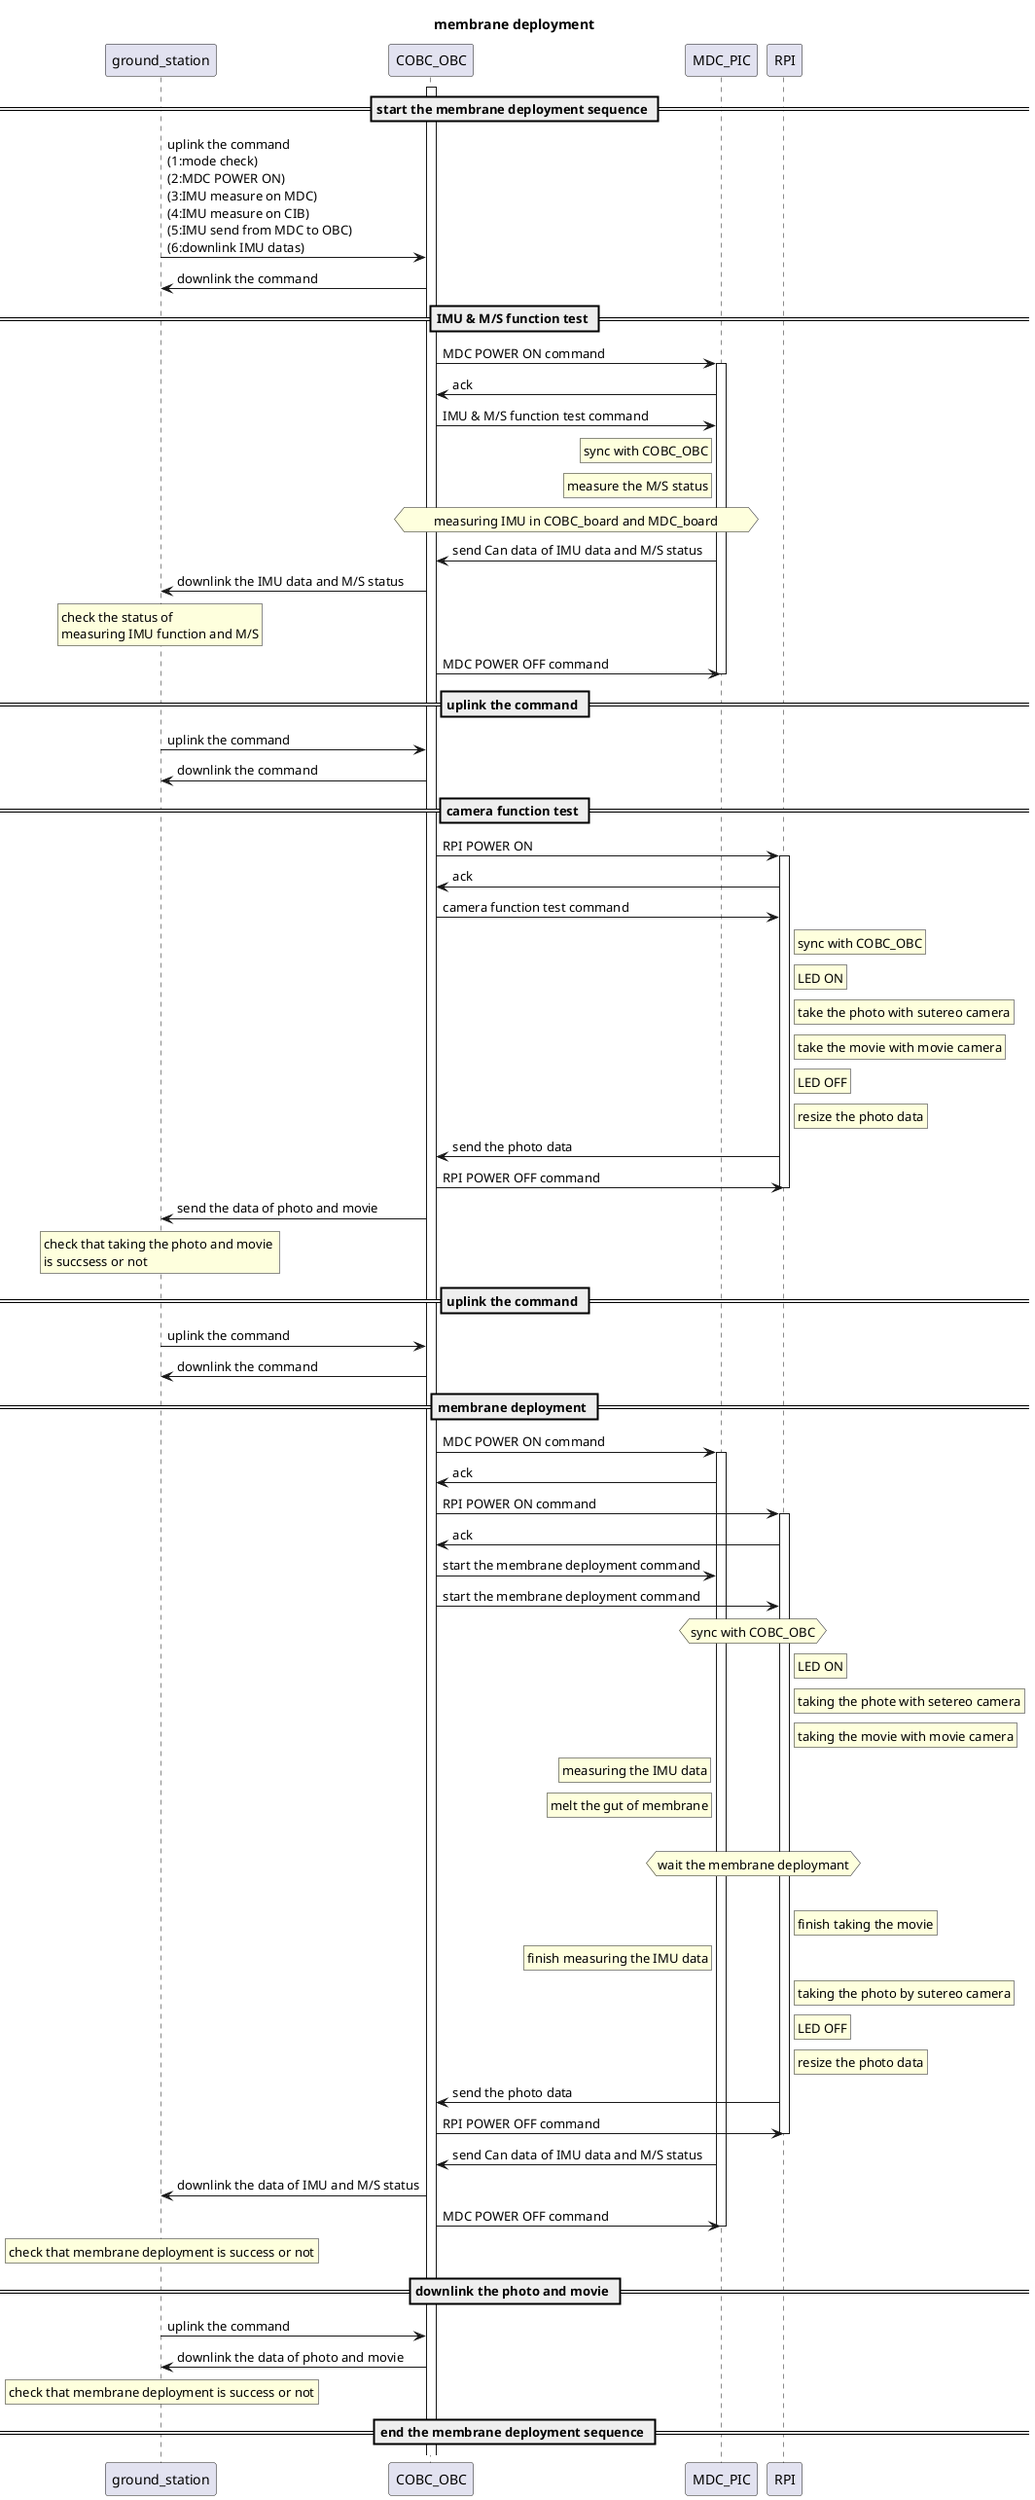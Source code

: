 smembrane_deployment.pu

@startuml
title membrane deployment

participant ground_station
participant COBC_OBC
participant MDC_PIC
participant RPI

== start the membrane deployment sequence ==
activate COBC_OBC
ground_station -> COBC_OBC: uplink the command \n(1:mode check) \n(2:MDC POWER ON) \n(3:IMU measure on MDC) \n(4:IMU measure on CIB) \n(5:IMU send from MDC to OBC) \n(6:downlink IMU datas)
COBC_OBC -> ground_station: downlink the command 

== IMU & M/S function test ==
COBC_OBC -> MDC_PIC         : MDC POWER ON command
activate MDC_PIC
MDC_PIC  -> COBC_OBC        : ack
COBC_OBC -> MDC_PIC         : IMU & M/S function test command
rnote left of MDC_PIC       : sync with COBC_OBC
rnote left of MDC_PIC       : measure the M/S status
hnote over COBC_OBC, MDC_PIC: measuring IMU in COBC_board and MDC_board
MDC_PIC  -> COBC_OBC        : send Can data of IMU data and M/S status
COBC_OBC -> ground_station  : downlink the IMU data and M/S status
rnote over ground_station   : check the status of \nmeasuring IMU function and M/S
COBC_OBC -> MDC_PIC         : MDC POWER OFF command
deactivate MDC_PIC

== uplink the command ==
ground_station -> COBC_OBC  : uplink the command
COBC_OBC -> ground_station  : downlink the command

== camera function test ==
COBC_OBC -> RPI             : RPI POWER ON
activate RPI
RPI -> COBC_OBC             : ack
COBC_OBC -> RPI             : camera function test command
rnote right of RPI          : sync with COBC_OBC
rnote right of RPI          : LED ON
rnote right of RPI          : take the photo with sutereo camera
rnote right of RPI          : take the movie with movie camera
rnote right of RPI          : LED OFF
rnote right of RPI          : resize the photo data
RPI -> COBC_OBC             : send the photo data
COBC_OBC -> RPI             : RPI POWER OFF command
deactivate RPI
COBC_OBC -> ground_station  : send the data of photo and movie
rnote over ground_station   : check that taking the photo and movie \nis succsess or not

== uplink the command ==
ground_station -> COBC_OBC  : uplink the command
COBC_OBC -> ground_station  : downlink the command

== membrane deployment ==
COBC_OBC -> MDC_PIC         : MDC POWER ON command
activate MDC_PIC
MDC_PIC -> COBC_OBC         : ack
COBC_OBC -> RPI             : RPI POWER ON command
activate RPI
RPI -> COBC_OBC             : ack
COBC_OBC -> MDC_PIC         : start the membrane deployment command
COBC_OBC -> RPI             : start the membrane deployment command
hnote over MDC_PIC, RPI     : sync with COBC_OBC
rnote right of RPI          : LED ON
rnote right of RPI          : taking the phote with setereo camera
rnote right of RPI          : taking the movie with movie camera
rnote left of MDC_PIC       : measuring the IMU data
rnote left of MDC_PIC       : melt the gut of membrane
|||
hnote over RPI,MDC_PIC      : wait the membrane deploymant
|||
rnote right of RPI          : finish taking the movie
rnote left of MDC_PIC       : finish measuring the IMU data
rnote right of RPI          : taking the photo by sutereo camera
rnote right of RPI          : LED OFF
rnote right of RPI          : resize the photo data
RPI -> COBC_OBC             : send the photo data
COBC_OBC -> RPI             : RPI POWER OFF command
deactivate RPI
MDC_PIC -> COBC_OBC         : send Can data of IMU data and M/S status
COBC_OBC -> ground_station  : downlink the data of IMU and M/S status
COBC_OBC -> MDC_PIC         : MDC POWER OFF command
deactivate MDC_PIC
rnote over ground_station   : check that membrane deployment is success or not

== downlink the photo and movie ==
ground_station -> COBC_OBC  : uplink the command
COBC_OBC -> ground_station  : downlink the data of photo and movie
rnote over ground_station   : check that membrane deployment is success or not

== end the membrane deployment sequence ==
@enduml